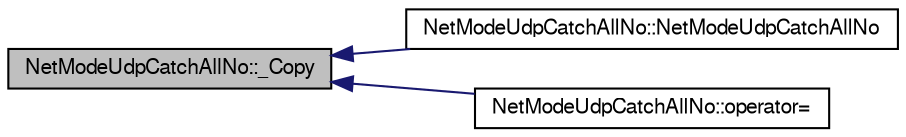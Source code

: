 digraph G
{
  edge [fontname="FreeSans",fontsize="10",labelfontname="FreeSans",labelfontsize="10"];
  node [fontname="FreeSans",fontsize="10",shape=record];
  rankdir=LR;
  Node1 [label="NetModeUdpCatchAllNo::_Copy",height=0.2,width=0.4,color="black", fillcolor="grey75", style="filled" fontcolor="black"];
  Node1 -> Node2 [dir=back,color="midnightblue",fontsize="10",style="solid",fontname="FreeSans"];
  Node2 [label="NetModeUdpCatchAllNo::NetModeUdpCatchAllNo",height=0.2,width=0.4,color="black", fillcolor="white", style="filled",URL="$class_net_mode_udp_catch_all_no.html#a07fdb63785a26a76973fb10b73b63fc9"];
  Node1 -> Node3 [dir=back,color="midnightblue",fontsize="10",style="solid",fontname="FreeSans"];
  Node3 [label="NetModeUdpCatchAllNo::operator=",height=0.2,width=0.4,color="black", fillcolor="white", style="filled",URL="$class_net_mode_udp_catch_all_no.html#a5b9ad1157451cc04ca8fb46b77a96b1e"];
}
